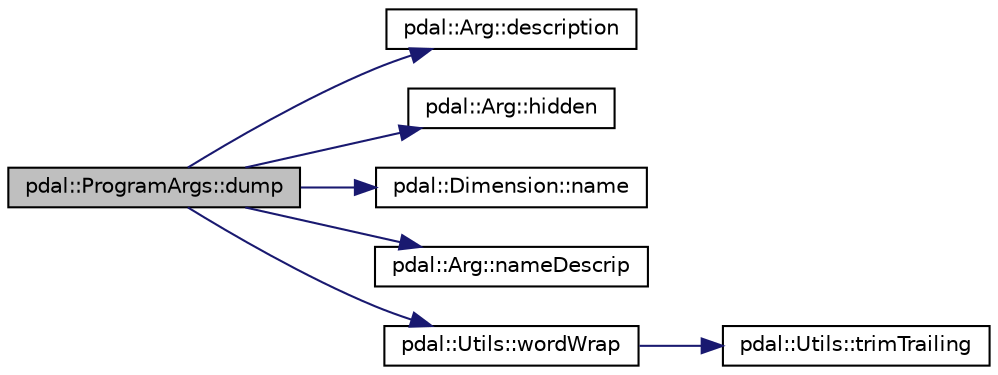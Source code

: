 digraph "pdal::ProgramArgs::dump"
{
  edge [fontname="Helvetica",fontsize="10",labelfontname="Helvetica",labelfontsize="10"];
  node [fontname="Helvetica",fontsize="10",shape=record];
  rankdir="LR";
  Node1 [label="pdal::ProgramArgs::dump",height=0.2,width=0.4,color="black", fillcolor="grey75", style="filled", fontcolor="black"];
  Node1 -> Node2 [color="midnightblue",fontsize="10",style="solid",fontname="Helvetica"];
  Node2 [label="pdal::Arg::description",height=0.2,width=0.4,color="black", fillcolor="white", style="filled",URL="$classpdal_1_1Arg.html#a3018ba91f8251d33c1c41fc28406dcb1"];
  Node1 -> Node3 [color="midnightblue",fontsize="10",style="solid",fontname="Helvetica"];
  Node3 [label="pdal::Arg::hidden",height=0.2,width=0.4,color="black", fillcolor="white", style="filled",URL="$classpdal_1_1Arg.html#a04d4397190ffe54f705dc746568a99c8"];
  Node1 -> Node4 [color="midnightblue",fontsize="10",style="solid",fontname="Helvetica"];
  Node4 [label="pdal::Dimension::name",height=0.2,width=0.4,color="black", fillcolor="white", style="filled",URL="$namespacepdal_1_1Dimension.html#af3176b0b7e6b4be000317846cf7c2718"];
  Node1 -> Node5 [color="midnightblue",fontsize="10",style="solid",fontname="Helvetica"];
  Node5 [label="pdal::Arg::nameDescrip",height=0.2,width=0.4,color="black", fillcolor="white", style="filled",URL="$classpdal_1_1Arg.html#aed1a5d82948beeb7c7edae502fc48153"];
  Node1 -> Node6 [color="midnightblue",fontsize="10",style="solid",fontname="Helvetica"];
  Node6 [label="pdal::Utils::wordWrap",height=0.2,width=0.4,color="black", fillcolor="white", style="filled",URL="$namespacepdal_1_1Utils.html#aa378eb082b365411cba12fa0d72d0fa9"];
  Node6 -> Node7 [color="midnightblue",fontsize="10",style="solid",fontname="Helvetica"];
  Node7 [label="pdal::Utils::trimTrailing",height=0.2,width=0.4,color="black", fillcolor="white", style="filled",URL="$namespacepdal_1_1Utils.html#afed0ad4146baafd1973c85e1508ade73"];
}
